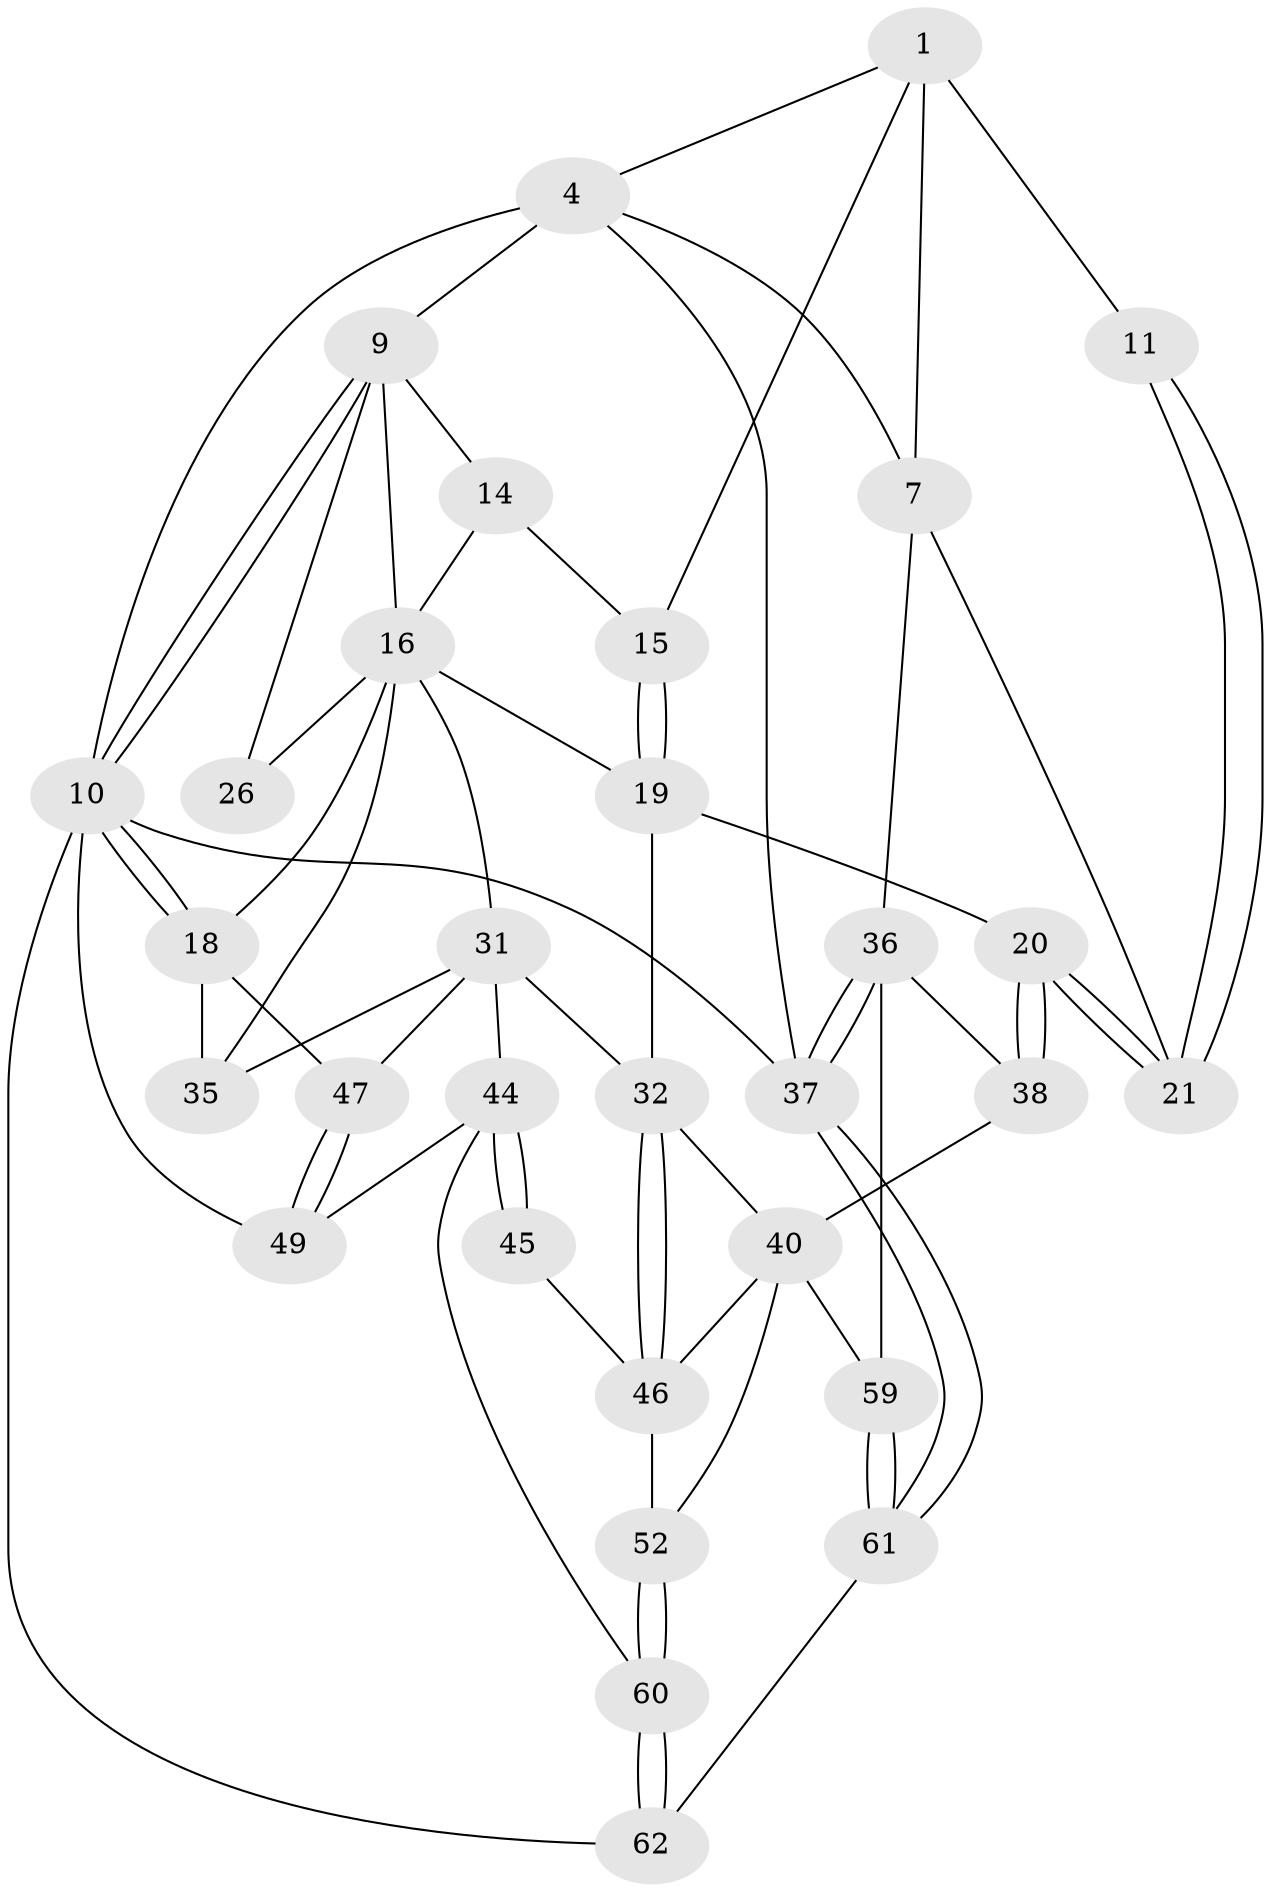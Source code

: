 // original degree distribution, {3: 0.03225806451612903, 5: 0.5161290322580645, 4: 0.24193548387096775, 6: 0.20967741935483872}
// Generated by graph-tools (version 1.1) at 2025/28/03/15/25 16:28:04]
// undirected, 31 vertices, 71 edges
graph export_dot {
graph [start="1"]
  node [color=gray90,style=filled];
  1 [pos="+0.14011075878353782+0.09472573648802599",super="+2+6"];
  4 [pos="+0.44036561653292383+0",super="+5"];
  7 [pos="+0+0.23041461598339066",super="+29"];
  9 [pos="+0.60366588106722+0",super="+12"];
  10 [pos="+1+0",super="+48"];
  11 [pos="+0.17705503246389967+0.29149570766379107"];
  14 [pos="+0.4744510207494866+0.2548319907220545"];
  15 [pos="+0.3934444413107491+0.25925072236573704"];
  16 [pos="+0.8287596521114513+0.14264075664504078",super="+22+17"];
  18 [pos="+1+0.22007977300097203",super="+34"];
  19 [pos="+0.30135065938631433+0.3925220229299735",super="+28"];
  20 [pos="+0.20925686045205286+0.39523426796320743"];
  21 [pos="+0.1637055131460111+0.33386781318719544"];
  26 [pos="+0.6523470615866128+0.3238424848965161"];
  31 [pos="+0.6790346601304909+0.5696677662068257",super="+42"];
  32 [pos="+0.6582372234895132+0.5722434276763595",super="+33"];
  35 [pos="+0.9491788290585916+0.49527838173331457"];
  36 [pos="+0+0.7015050727264357",super="+39"];
  37 [pos="+0+1"];
  38 [pos="+0.11907106395366811+0.6456792984717319"];
  40 [pos="+0.485876941246658+0.578972794890508",super="+41"];
  44 [pos="+0.7821637996751116+0.7267925481791274",super="+56"];
  45 [pos="+0.680448436664408+0.7786830400203121",super="+54"];
  46 [pos="+0.6073375616721521+0.7527097431970463",super="+50"];
  47 [pos="+1+0.6832961236872203"];
  49 [pos="+1+1"];
  52 [pos="+0.4261754030952831+0.8700230383886551"];
  59 [pos="+0.2761715148734552+1"];
  60 [pos="+0.6633677101740895+1"];
  61 [pos="+0.25601148728060613+1"];
  62 [pos="+0.6985842374080008+1"];
  1 -- 11 [weight=2];
  1 -- 4;
  1 -- 15;
  1 -- 7;
  4 -- 9;
  4 -- 10;
  4 -- 37;
  4 -- 7;
  7 -- 36;
  7 -- 21;
  9 -- 10;
  9 -- 10;
  9 -- 16 [weight=2];
  9 -- 26;
  9 -- 14;
  10 -- 18;
  10 -- 18;
  10 -- 49;
  10 -- 37;
  10 -- 62;
  11 -- 21;
  11 -- 21;
  14 -- 15;
  14 -- 16;
  15 -- 19;
  15 -- 19;
  16 -- 26 [weight=2];
  16 -- 18;
  16 -- 35;
  16 -- 19;
  16 -- 31;
  18 -- 35;
  18 -- 47;
  19 -- 20;
  19 -- 32;
  20 -- 21;
  20 -- 21;
  20 -- 38;
  20 -- 38;
  31 -- 32;
  31 -- 35;
  31 -- 44;
  31 -- 47;
  32 -- 46;
  32 -- 46;
  32 -- 40;
  36 -- 37;
  36 -- 37;
  36 -- 59;
  36 -- 38;
  37 -- 61;
  37 -- 61;
  38 -- 40;
  40 -- 59;
  40 -- 52;
  40 -- 46;
  44 -- 45 [weight=2];
  44 -- 45;
  44 -- 49;
  44 -- 60;
  45 -- 46 [weight=2];
  46 -- 52;
  47 -- 49;
  47 -- 49;
  52 -- 60;
  52 -- 60;
  59 -- 61;
  59 -- 61;
  60 -- 62;
  60 -- 62;
  61 -- 62;
}
